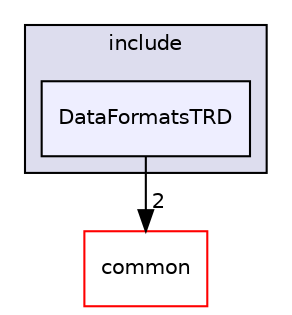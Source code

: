 digraph "/home/travis/build/AliceO2Group/AliceO2/DataFormats/Detectors/TRD/include/DataFormatsTRD" {
  bgcolor=transparent;
  compound=true
  node [ fontsize="10", fontname="Helvetica"];
  edge [ labelfontsize="10", labelfontname="Helvetica"];
  subgraph clusterdir_37cb16e5a1a76e7ae4faac09696b430a {
    graph [ bgcolor="#ddddee", pencolor="black", label="include" fontname="Helvetica", fontsize="10", URL="dir_37cb16e5a1a76e7ae4faac09696b430a.html"]
  dir_749c95cc3e4629ce3f5eb7a24ed74759 [shape=box, label="DataFormatsTRD", style="filled", fillcolor="#eeeeff", pencolor="black", URL="dir_749c95cc3e4629ce3f5eb7a24ed74759.html"];
  }
  dir_7924ba4398ae4560cd37376e44666c6d [shape=box label="common" color="red" URL="dir_7924ba4398ae4560cd37376e44666c6d.html"];
  dir_749c95cc3e4629ce3f5eb7a24ed74759->dir_7924ba4398ae4560cd37376e44666c6d [headlabel="2", labeldistance=1.5 headhref="dir_000151_000056.html"];
}
